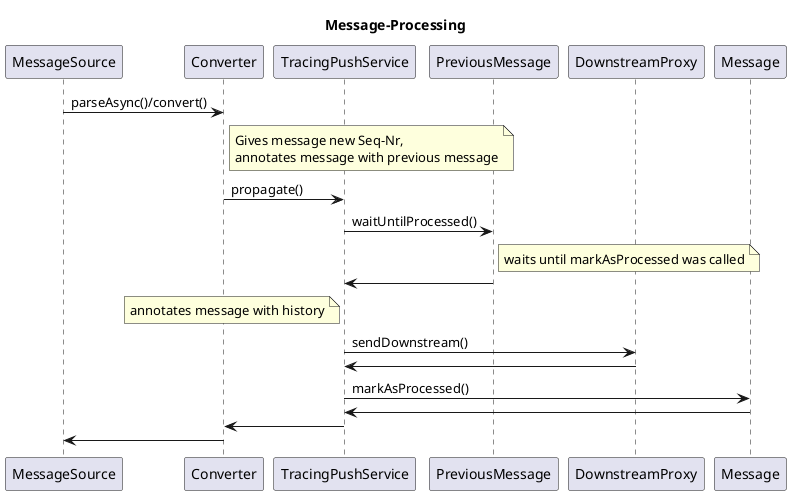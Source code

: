 @startuml
title Message-Processing

MessageSource -> Converter: parseAsync()/convert()
note right of Converter: Gives message new Seq-Nr,\nannotates message with previous message
Converter -> TracingPushService: propagate()
TracingPushService -> PreviousMessage: waitUntilProcessed()
note right of PreviousMessage: waits until markAsProcessed was called
PreviousMessage -> TracingPushService
note left of TracingPushService: annotates message with history
TracingPushService -> DownstreamProxy: sendDownstream()
DownstreamProxy -> TracingPushService
TracingPushService -> Message: markAsProcessed()
Message -> TracingPushService
TracingPushService -> Converter
Converter -> MessageSource

@enduml